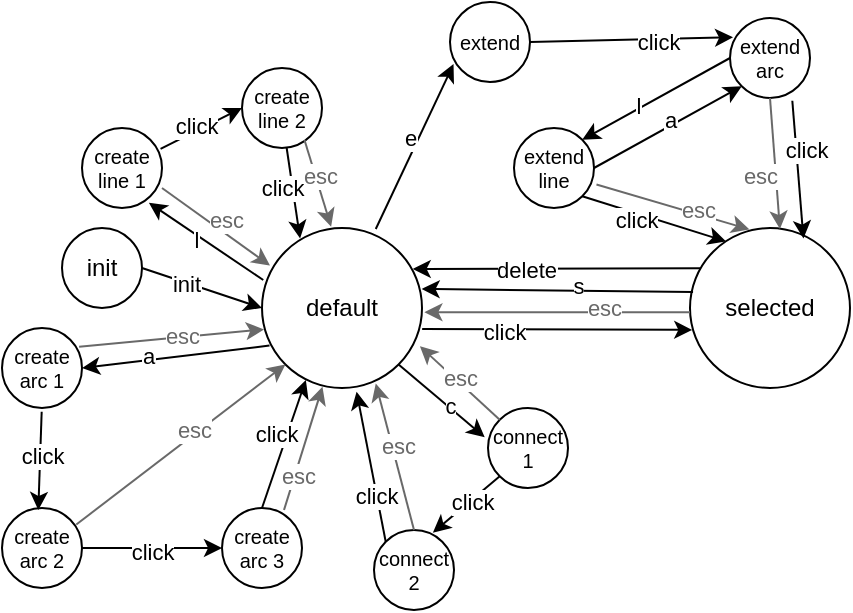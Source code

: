 <mxfile version="20.8.19" type="device"><diagram name="페이지-1" id="P8X3MTgk2YeF2idY-879"><mxGraphModel dx="410" dy="1154" grid="0" gridSize="10" guides="1" tooltips="1" connect="1" arrows="1" fold="1" page="1" pageScale="1" pageWidth="827" pageHeight="1169" math="0" shadow="0"><root><mxCell id="0"/><mxCell id="1" parent="0"/><mxCell id="Wy4BCRka2XQ0IbTexJsx-1" value="default" style="ellipse;whiteSpace=wrap;html=1;aspect=fixed;" parent="1" vertex="1"><mxGeometry x="200" y="520" width="80" height="80" as="geometry"/></mxCell><mxCell id="Wy4BCRka2XQ0IbTexJsx-2" value="selected" style="ellipse;whiteSpace=wrap;html=1;aspect=fixed;" parent="1" vertex="1"><mxGeometry x="414" y="520" width="80" height="80" as="geometry"/></mxCell><mxCell id="Wy4BCRka2XQ0IbTexJsx-3" value="create arc 3" style="ellipse;whiteSpace=wrap;html=1;aspect=fixed;fontSize=10;" parent="1" vertex="1"><mxGeometry x="180" y="660" width="40" height="40" as="geometry"/></mxCell><mxCell id="Wy4BCRka2XQ0IbTexJsx-4" value="init" style="ellipse;whiteSpace=wrap;html=1;aspect=fixed;" parent="1" vertex="1"><mxGeometry x="100" y="520" width="40" height="40" as="geometry"/></mxCell><mxCell id="Wy4BCRka2XQ0IbTexJsx-5" value="" style="endArrow=classic;html=1;rounded=0;exitX=1;exitY=0.5;exitDx=0;exitDy=0;entryX=0;entryY=0.5;entryDx=0;entryDy=0;" parent="1" source="Wy4BCRka2XQ0IbTexJsx-4" target="Wy4BCRka2XQ0IbTexJsx-1" edge="1"><mxGeometry width="50" height="50" relative="1" as="geometry"><mxPoint x="390" y="620" as="sourcePoint"/><mxPoint x="440" y="570" as="targetPoint"/></mxGeometry></mxCell><mxCell id="Wy4BCRka2XQ0IbTexJsx-10" value="init" style="edgeLabel;html=1;align=center;verticalAlign=middle;resizable=0;points=[];" parent="Wy4BCRka2XQ0IbTexJsx-5" vertex="1" connectable="0"><mxGeometry x="0.13" y="1" relative="1" as="geometry"><mxPoint x="-12" y="-3" as="offset"/></mxGeometry></mxCell><mxCell id="Wy4BCRka2XQ0IbTexJsx-6" value="" style="endArrow=classic;html=1;rounded=0;exitX=1.001;exitY=0.631;exitDx=0;exitDy=0;entryX=0.014;entryY=0.637;entryDx=0;entryDy=0;exitPerimeter=0;entryPerimeter=0;" parent="1" source="Wy4BCRka2XQ0IbTexJsx-1" target="Wy4BCRka2XQ0IbTexJsx-2" edge="1"><mxGeometry width="50" height="50" relative="1" as="geometry"><mxPoint x="120" y="570" as="sourcePoint"/><mxPoint x="210" y="570" as="targetPoint"/></mxGeometry></mxCell><mxCell id="Wy4BCRka2XQ0IbTexJsx-9" value="click" style="edgeLabel;html=1;align=center;verticalAlign=middle;resizable=0;points=[];" parent="Wy4BCRka2XQ0IbTexJsx-6" vertex="1" connectable="0"><mxGeometry x="0.152" relative="1" as="geometry"><mxPoint x="-37" y="1" as="offset"/></mxGeometry></mxCell><mxCell id="Wy4BCRka2XQ0IbTexJsx-7" value="" style="endArrow=classic;html=1;rounded=0;exitX=1;exitY=0.5;exitDx=0;exitDy=0;entryX=0;entryY=1;entryDx=0;entryDy=0;" parent="1" source="Wy4BCRka2XQ0IbTexJsx-21" target="Wy4BCRka2XQ0IbTexJsx-63" edge="1"><mxGeometry width="50" height="50" relative="1" as="geometry"><mxPoint x="290" y="570" as="sourcePoint"/><mxPoint x="456" y="453" as="targetPoint"/></mxGeometry></mxCell><mxCell id="Wy4BCRka2XQ0IbTexJsx-8" value="a" style="edgeLabel;html=1;align=center;verticalAlign=middle;resizable=0;points=[];" parent="Wy4BCRka2XQ0IbTexJsx-7" vertex="1" connectable="0"><mxGeometry x="0.16" y="-1" relative="1" as="geometry"><mxPoint x="-6" y="-1" as="offset"/></mxGeometry></mxCell><mxCell id="Wy4BCRka2XQ0IbTexJsx-11" value="create arc 1" style="ellipse;whiteSpace=wrap;html=1;aspect=fixed;fontSize=10;" parent="1" vertex="1"><mxGeometry x="70" y="570" width="40" height="40" as="geometry"/></mxCell><mxCell id="Wy4BCRka2XQ0IbTexJsx-12" value="" style="endArrow=classic;html=1;rounded=0;exitX=0.047;exitY=0.735;exitDx=0;exitDy=0;entryX=1;entryY=0.5;entryDx=0;entryDy=0;exitPerimeter=0;" parent="1" source="Wy4BCRka2XQ0IbTexJsx-1" target="Wy4BCRka2XQ0IbTexJsx-11" edge="1"><mxGeometry width="50" height="50" relative="1" as="geometry"><mxPoint x="450" y="570" as="sourcePoint"/><mxPoint x="530" y="570" as="targetPoint"/></mxGeometry></mxCell><mxCell id="Wy4BCRka2XQ0IbTexJsx-13" value="a" style="edgeLabel;html=1;align=center;verticalAlign=middle;resizable=0;points=[];" parent="Wy4BCRka2XQ0IbTexJsx-12" vertex="1" connectable="0"><mxGeometry x="0.16" y="-1" relative="1" as="geometry"><mxPoint x="-6" y="-1" as="offset"/></mxGeometry></mxCell><mxCell id="Wy4BCRka2XQ0IbTexJsx-14" value="create arc 2" style="ellipse;whiteSpace=wrap;html=1;aspect=fixed;fontSize=10;" parent="1" vertex="1"><mxGeometry x="70" y="660" width="40" height="40" as="geometry"/></mxCell><mxCell id="Wy4BCRka2XQ0IbTexJsx-15" value="" style="endArrow=classic;html=1;rounded=0;exitX=0.496;exitY=1.046;exitDx=0;exitDy=0;entryX=0.454;entryY=0.025;entryDx=0;entryDy=0;entryPerimeter=0;exitPerimeter=0;" parent="1" source="Wy4BCRka2XQ0IbTexJsx-11" target="Wy4BCRka2XQ0IbTexJsx-14" edge="1"><mxGeometry width="50" height="50" relative="1" as="geometry"><mxPoint x="290" y="570" as="sourcePoint"/><mxPoint x="370" y="570" as="targetPoint"/></mxGeometry></mxCell><mxCell id="Wy4BCRka2XQ0IbTexJsx-16" value="click" style="edgeLabel;html=1;align=center;verticalAlign=middle;resizable=0;points=[];" parent="Wy4BCRka2XQ0IbTexJsx-15" vertex="1" connectable="0"><mxGeometry x="0.152" relative="1" as="geometry"><mxPoint x="1" y="-7" as="offset"/></mxGeometry></mxCell><mxCell id="Wy4BCRka2XQ0IbTexJsx-17" value="" style="endArrow=classic;html=1;rounded=0;exitX=1;exitY=0.5;exitDx=0;exitDy=0;entryX=0;entryY=0.5;entryDx=0;entryDy=0;" parent="1" source="Wy4BCRka2XQ0IbTexJsx-14" target="Wy4BCRka2XQ0IbTexJsx-3" edge="1"><mxGeometry width="50" height="50" relative="1" as="geometry"><mxPoint x="270" y="690" as="sourcePoint"/><mxPoint x="310" y="690" as="targetPoint"/></mxGeometry></mxCell><mxCell id="Wy4BCRka2XQ0IbTexJsx-18" value="click" style="edgeLabel;html=1;align=center;verticalAlign=middle;resizable=0;points=[];" parent="Wy4BCRka2XQ0IbTexJsx-17" vertex="1" connectable="0"><mxGeometry x="0.152" relative="1" as="geometry"><mxPoint x="-6" y="2" as="offset"/></mxGeometry></mxCell><mxCell id="Wy4BCRka2XQ0IbTexJsx-19" value="" style="endArrow=classic;html=1;rounded=0;exitX=0.5;exitY=0;exitDx=0;exitDy=0;entryX=0.274;entryY=0.95;entryDx=0;entryDy=0;entryPerimeter=0;" parent="1" source="Wy4BCRka2XQ0IbTexJsx-3" target="Wy4BCRka2XQ0IbTexJsx-1" edge="1"><mxGeometry width="50" height="50" relative="1" as="geometry"><mxPoint x="350" y="690" as="sourcePoint"/><mxPoint x="390" y="690" as="targetPoint"/></mxGeometry></mxCell><mxCell id="Wy4BCRka2XQ0IbTexJsx-20" value="click" style="edgeLabel;html=1;align=center;verticalAlign=middle;resizable=0;points=[];" parent="Wy4BCRka2XQ0IbTexJsx-19" vertex="1" connectable="0"><mxGeometry x="0.152" relative="1" as="geometry"><mxPoint x="-6" as="offset"/></mxGeometry></mxCell><mxCell id="Wy4BCRka2XQ0IbTexJsx-21" value="extend line" style="ellipse;whiteSpace=wrap;html=1;aspect=fixed;fontSize=10;" parent="1" vertex="1"><mxGeometry x="326" y="470" width="40" height="40" as="geometry"/></mxCell><mxCell id="Wy4BCRka2XQ0IbTexJsx-22" value="" style="endArrow=classic;html=1;rounded=0;exitX=0;exitY=0.5;exitDx=0;exitDy=0;entryX=1;entryY=0;entryDx=0;entryDy=0;" parent="1" source="Wy4BCRka2XQ0IbTexJsx-63" target="Wy4BCRka2XQ0IbTexJsx-21" edge="1"><mxGeometry width="50" height="50" relative="1" as="geometry"><mxPoint x="410" y="610" as="sourcePoint"/><mxPoint x="410" y="670" as="targetPoint"/></mxGeometry></mxCell><mxCell id="Wy4BCRka2XQ0IbTexJsx-23" value="l" style="edgeLabel;html=1;align=center;verticalAlign=middle;resizable=0;points=[];" parent="Wy4BCRka2XQ0IbTexJsx-22" vertex="1" connectable="0"><mxGeometry x="0.16" y="-1" relative="1" as="geometry"><mxPoint x="-3" y="1" as="offset"/></mxGeometry></mxCell><mxCell id="Wy4BCRka2XQ0IbTexJsx-24" value="" style="endArrow=classic;html=1;rounded=0;exitX=1;exitY=0.5;exitDx=0;exitDy=0;entryX=0.038;entryY=0.241;entryDx=0;entryDy=0;entryPerimeter=0;" parent="1" source="CQLvAE1P5MdfiDLtQm7z-1" target="Wy4BCRka2XQ0IbTexJsx-63" edge="1"><mxGeometry width="50" height="50" relative="1" as="geometry"><mxPoint x="396" y="676" as="sourcePoint"/><mxPoint x="278" y="598" as="targetPoint"/></mxGeometry></mxCell><mxCell id="Wy4BCRka2XQ0IbTexJsx-25" value="click" style="edgeLabel;html=1;align=center;verticalAlign=middle;resizable=0;points=[];" parent="Wy4BCRka2XQ0IbTexJsx-24" vertex="1" connectable="0"><mxGeometry x="0.152" relative="1" as="geometry"><mxPoint x="5" y="1" as="offset"/></mxGeometry></mxCell><mxCell id="Wy4BCRka2XQ0IbTexJsx-26" value="create line 1" style="ellipse;whiteSpace=wrap;html=1;aspect=fixed;fontSize=10;" parent="1" vertex="1"><mxGeometry x="110" y="470" width="40" height="40" as="geometry"/></mxCell><mxCell id="Wy4BCRka2XQ0IbTexJsx-28" value="create line 2" style="ellipse;whiteSpace=wrap;html=1;aspect=fixed;fontSize=10;" parent="1" vertex="1"><mxGeometry x="190" y="440" width="40" height="40" as="geometry"/></mxCell><mxCell id="Wy4BCRka2XQ0IbTexJsx-29" value="" style="endArrow=classic;html=1;rounded=0;exitX=0.982;exitY=0.261;exitDx=0;exitDy=0;entryX=0;entryY=0.5;entryDx=0;entryDy=0;exitPerimeter=0;" parent="1" source="Wy4BCRka2XQ0IbTexJsx-26" target="Wy4BCRka2XQ0IbTexJsx-28" edge="1"><mxGeometry width="50" height="50" relative="1" as="geometry"><mxPoint x="396" y="484" as="sourcePoint"/><mxPoint x="278" y="542" as="targetPoint"/></mxGeometry></mxCell><mxCell id="Wy4BCRka2XQ0IbTexJsx-30" value="click" style="edgeLabel;html=1;align=center;verticalAlign=middle;resizable=0;points=[];" parent="Wy4BCRka2XQ0IbTexJsx-29" vertex="1" connectable="0"><mxGeometry x="0.152" relative="1" as="geometry"><mxPoint x="-6" as="offset"/></mxGeometry></mxCell><mxCell id="Wy4BCRka2XQ0IbTexJsx-31" value="" style="endArrow=classic;html=1;rounded=0;exitX=0.558;exitY=0.997;exitDx=0;exitDy=0;entryX=0.238;entryY=0.065;entryDx=0;entryDy=0;exitPerimeter=0;entryPerimeter=0;" parent="1" source="Wy4BCRka2XQ0IbTexJsx-28" target="Wy4BCRka2XQ0IbTexJsx-1" edge="1"><mxGeometry width="50" height="50" relative="1" as="geometry"><mxPoint x="396" y="484" as="sourcePoint"/><mxPoint x="278" y="542" as="targetPoint"/></mxGeometry></mxCell><mxCell id="Wy4BCRka2XQ0IbTexJsx-32" value="click" style="edgeLabel;html=1;align=center;verticalAlign=middle;resizable=0;points=[];" parent="Wy4BCRka2XQ0IbTexJsx-31" vertex="1" connectable="0"><mxGeometry x="0.152" relative="1" as="geometry"><mxPoint x="-6" y="-6" as="offset"/></mxGeometry></mxCell><mxCell id="Wy4BCRka2XQ0IbTexJsx-33" value="" style="endArrow=classic;html=1;rounded=0;exitX=0.008;exitY=0.325;exitDx=0;exitDy=0;entryX=0.836;entryY=0.935;entryDx=0;entryDy=0;entryPerimeter=0;exitPerimeter=0;" parent="1" source="Wy4BCRka2XQ0IbTexJsx-1" target="Wy4BCRka2XQ0IbTexJsx-26" edge="1"><mxGeometry width="50" height="50" relative="1" as="geometry"><mxPoint x="410" y="530" as="sourcePoint"/><mxPoint x="410" y="490" as="targetPoint"/></mxGeometry></mxCell><mxCell id="Wy4BCRka2XQ0IbTexJsx-34" value="l" style="edgeLabel;html=1;align=center;verticalAlign=middle;resizable=0;points=[];" parent="Wy4BCRka2XQ0IbTexJsx-33" vertex="1" connectable="0"><mxGeometry x="0.16" y="-1" relative="1" as="geometry"><mxPoint x="-1" y="3" as="offset"/></mxGeometry></mxCell><mxCell id="Wy4BCRka2XQ0IbTexJsx-35" value="" style="endArrow=classic;html=1;rounded=0;exitX=0.019;exitY=0.325;exitDx=0;exitDy=0;entryX=0.998;entryY=0.381;entryDx=0;entryDy=0;entryPerimeter=0;exitPerimeter=0;" parent="1" target="Wy4BCRka2XQ0IbTexJsx-1" edge="1"><mxGeometry width="50" height="50" relative="1" as="geometry"><mxPoint x="415.52" y="552" as="sourcePoint"/><mxPoint x="277.6" y="551.2" as="targetPoint"/></mxGeometry></mxCell><mxCell id="Wy4BCRka2XQ0IbTexJsx-36" value="s" style="edgeLabel;html=1;align=center;verticalAlign=middle;resizable=0;points=[];" parent="Wy4BCRka2XQ0IbTexJsx-35" vertex="1" connectable="0"><mxGeometry x="0.152" relative="1" as="geometry"><mxPoint x="20" y="-2" as="offset"/></mxGeometry></mxCell><mxCell id="Wy4BCRka2XQ0IbTexJsx-37" value="" style="endArrow=classic;html=1;rounded=0;exitX=0;exitY=0.526;exitDx=0;exitDy=0;entryX=1.015;entryY=0.526;entryDx=0;entryDy=0;entryPerimeter=0;exitPerimeter=0;strokeColor=#696969;" parent="1" source="Wy4BCRka2XQ0IbTexJsx-2" target="Wy4BCRka2XQ0IbTexJsx-1" edge="1"><mxGeometry width="50" height="50" relative="1" as="geometry"><mxPoint x="415.92" y="570.2" as="sourcePoint"/><mxPoint x="278" y="569" as="targetPoint"/></mxGeometry></mxCell><mxCell id="Wy4BCRka2XQ0IbTexJsx-38" value="esc" style="edgeLabel;html=1;align=center;verticalAlign=middle;resizable=0;points=[];fontColor=#696969;" parent="Wy4BCRka2XQ0IbTexJsx-37" vertex="1" connectable="0"><mxGeometry x="0.152" relative="1" as="geometry"><mxPoint x="33" y="-2" as="offset"/></mxGeometry></mxCell><mxCell id="Wy4BCRka2XQ0IbTexJsx-39" value="" style="endArrow=classic;html=1;rounded=0;exitX=1;exitY=1;exitDx=0;exitDy=0;entryX=-0.041;entryY=0.366;entryDx=0;entryDy=0;entryPerimeter=0;" parent="1" source="Wy4BCRka2XQ0IbTexJsx-1" target="Wy4BCRka2XQ0IbTexJsx-41" edge="1"><mxGeometry width="50" height="50" relative="1" as="geometry"><mxPoint x="550" y="570" as="sourcePoint"/><mxPoint x="490" y="560" as="targetPoint"/></mxGeometry></mxCell><mxCell id="Wy4BCRka2XQ0IbTexJsx-40" value="c" style="edgeLabel;html=1;align=center;verticalAlign=middle;resizable=0;points=[];labelBorderColor=none;spacingRight=0;" parent="Wy4BCRka2XQ0IbTexJsx-39" vertex="1" connectable="0"><mxGeometry x="0.152" relative="1" as="geometry"><mxPoint x="1" as="offset"/></mxGeometry></mxCell><mxCell id="Wy4BCRka2XQ0IbTexJsx-41" value="connect 1" style="ellipse;whiteSpace=wrap;html=1;aspect=fixed;fontSize=10;" parent="1" vertex="1"><mxGeometry x="313" y="610" width="40" height="40" as="geometry"/></mxCell><mxCell id="Wy4BCRka2XQ0IbTexJsx-43" value="" style="endArrow=classic;html=1;rounded=0;exitX=0;exitY=1;exitDx=0;exitDy=0;entryX=0.735;entryY=0.034;entryDx=0;entryDy=0;entryPerimeter=0;" parent="1" source="Wy4BCRka2XQ0IbTexJsx-41" edge="1" target="CQLvAE1P5MdfiDLtQm7z-6"><mxGeometry width="50" height="50" relative="1" as="geometry"><mxPoint x="320" y="600" as="sourcePoint"/><mxPoint x="323" y="736" as="targetPoint"/></mxGeometry></mxCell><mxCell id="Wy4BCRka2XQ0IbTexJsx-44" value="click" style="edgeLabel;html=1;align=center;verticalAlign=middle;resizable=0;points=[];" parent="Wy4BCRka2XQ0IbTexJsx-43" vertex="1" connectable="0"><mxGeometry x="0.152" relative="1" as="geometry"><mxPoint x="5" y="-4" as="offset"/></mxGeometry></mxCell><mxCell id="Wy4BCRka2XQ0IbTexJsx-45" value="" style="endArrow=classic;html=1;rounded=0;exitX=0.063;exitY=0.252;exitDx=0;exitDy=0;entryX=0.942;entryY=0.231;entryDx=0;entryDy=0;entryPerimeter=0;exitPerimeter=0;" parent="1" source="Wy4BCRka2XQ0IbTexJsx-2" edge="1"><mxGeometry width="50" height="50" relative="1" as="geometry"><mxPoint x="422.32" y="538.56" as="sourcePoint"/><mxPoint x="275.36" y="540.48" as="targetPoint"/></mxGeometry></mxCell><mxCell id="Wy4BCRka2XQ0IbTexJsx-46" value="delete" style="edgeLabel;html=1;align=center;verticalAlign=middle;resizable=0;points=[];" parent="Wy4BCRka2XQ0IbTexJsx-45" vertex="1" connectable="0"><mxGeometry x="0.152" relative="1" as="geometry"><mxPoint x="-4" as="offset"/></mxGeometry></mxCell><mxCell id="Wy4BCRka2XQ0IbTexJsx-47" value="" style="endArrow=classic;html=1;rounded=0;exitX=0;exitY=0;exitDx=0;exitDy=0;entryX=0.987;entryY=0.739;entryDx=0;entryDy=0;entryPerimeter=0;strokeColor=#696969;" parent="1" source="Wy4BCRka2XQ0IbTexJsx-41" target="Wy4BCRka2XQ0IbTexJsx-1" edge="1"><mxGeometry width="50" height="50" relative="1" as="geometry"><mxPoint x="426" y="585" as="sourcePoint"/><mxPoint x="288" y="584" as="targetPoint"/></mxGeometry></mxCell><mxCell id="Wy4BCRka2XQ0IbTexJsx-48" value="esc" style="edgeLabel;html=1;align=center;verticalAlign=middle;resizable=0;points=[];fontColor=#696969;" parent="Wy4BCRka2XQ0IbTexJsx-47" vertex="1" connectable="0"><mxGeometry x="0.152" relative="1" as="geometry"><mxPoint x="3" as="offset"/></mxGeometry></mxCell><mxCell id="Wy4BCRka2XQ0IbTexJsx-49" value="" style="endArrow=classic;html=1;rounded=0;exitX=1.031;exitY=0.706;exitDx=0;exitDy=0;entryX=0.372;entryY=0.009;entryDx=0;entryDy=0;entryPerimeter=0;strokeColor=#696969;exitPerimeter=0;" parent="1" source="Wy4BCRka2XQ0IbTexJsx-21" target="Wy4BCRka2XQ0IbTexJsx-2" edge="1"><mxGeometry width="50" height="50" relative="1" as="geometry"><mxPoint x="426" y="585" as="sourcePoint"/><mxPoint x="288" y="584" as="targetPoint"/></mxGeometry></mxCell><mxCell id="Wy4BCRka2XQ0IbTexJsx-50" value="esc" style="edgeLabel;html=1;align=center;verticalAlign=middle;resizable=0;points=[];fontColor=#696969;" parent="Wy4BCRka2XQ0IbTexJsx-49" vertex="1" connectable="0"><mxGeometry x="0.152" relative="1" as="geometry"><mxPoint x="6" as="offset"/></mxGeometry></mxCell><mxCell id="Wy4BCRka2XQ0IbTexJsx-63" value="extend arc" style="ellipse;whiteSpace=wrap;html=1;aspect=fixed;fontSize=10;" parent="1" vertex="1"><mxGeometry x="434" y="415" width="40" height="40" as="geometry"/></mxCell><mxCell id="Wy4BCRka2XQ0IbTexJsx-64" value="" style="endArrow=classic;html=1;rounded=0;entryX=0.709;entryY=0.066;entryDx=0;entryDy=0;entryPerimeter=0;exitX=0.779;exitY=1.034;exitDx=0;exitDy=0;exitPerimeter=0;" parent="1" source="Wy4BCRka2XQ0IbTexJsx-63" target="Wy4BCRka2XQ0IbTexJsx-2" edge="1"><mxGeometry width="50" height="50" relative="1" as="geometry"><mxPoint x="460.002" y="447.002" as="sourcePoint"/><mxPoint x="466.66" y="523.14" as="targetPoint"/></mxGeometry></mxCell><mxCell id="Wy4BCRka2XQ0IbTexJsx-65" value="click" style="edgeLabel;html=1;align=center;verticalAlign=middle;resizable=0;points=[];" parent="Wy4BCRka2XQ0IbTexJsx-64" vertex="1" connectable="0"><mxGeometry x="0.152" relative="1" as="geometry"><mxPoint x="3" y="-15" as="offset"/></mxGeometry></mxCell><mxCell id="Wy4BCRka2XQ0IbTexJsx-66" value="" style="endArrow=classic;html=1;rounded=0;exitX=0.5;exitY=1;exitDx=0;exitDy=0;entryX=0.562;entryY=0.006;entryDx=0;entryDy=0;strokeColor=#696969;entryPerimeter=0;" parent="1" source="Wy4BCRka2XQ0IbTexJsx-63" target="Wy4BCRka2XQ0IbTexJsx-2" edge="1"><mxGeometry width="50" height="50" relative="1" as="geometry"><mxPoint x="369" y="608" as="sourcePoint"/><mxPoint x="428" y="590" as="targetPoint"/></mxGeometry></mxCell><mxCell id="Wy4BCRka2XQ0IbTexJsx-67" value="esc" style="edgeLabel;html=1;align=center;verticalAlign=middle;resizable=0;points=[];fontColor=#696969;" parent="Wy4BCRka2XQ0IbTexJsx-66" vertex="1" connectable="0"><mxGeometry x="0.152" relative="1" as="geometry"><mxPoint x="-8" y="1" as="offset"/></mxGeometry></mxCell><mxCell id="Wy4BCRka2XQ0IbTexJsx-68" value="" style="endArrow=classic;html=1;rounded=0;exitX=1;exitY=0.75;exitDx=0;exitDy=0;entryX=0.05;entryY=0.235;entryDx=0;entryDy=0;entryPerimeter=0;strokeColor=#696969;exitPerimeter=0;" parent="1" source="Wy4BCRka2XQ0IbTexJsx-26" target="Wy4BCRka2XQ0IbTexJsx-1" edge="1"><mxGeometry width="50" height="50" relative="1" as="geometry"><mxPoint x="150" y="500" as="sourcePoint"/><mxPoint x="262" y="525" as="targetPoint"/></mxGeometry></mxCell><mxCell id="Wy4BCRka2XQ0IbTexJsx-69" value="esc" style="edgeLabel;html=1;align=center;verticalAlign=middle;resizable=0;points=[];fontColor=#696969;" parent="Wy4BCRka2XQ0IbTexJsx-68" vertex="1" connectable="0"><mxGeometry x="0.152" relative="1" as="geometry"><mxPoint y="-7" as="offset"/></mxGeometry></mxCell><mxCell id="Wy4BCRka2XQ0IbTexJsx-70" value="" style="endArrow=classic;html=1;rounded=0;entryX=0.432;entryY=-0.008;entryDx=0;entryDy=0;entryPerimeter=0;strokeColor=#696969;exitX=0.781;exitY=0.9;exitDx=0;exitDy=0;exitPerimeter=0;" parent="1" source="Wy4BCRka2XQ0IbTexJsx-28" target="Wy4BCRka2XQ0IbTexJsx-1" edge="1"><mxGeometry width="50" height="50" relative="1" as="geometry"><mxPoint x="220" y="480" as="sourcePoint"/><mxPoint x="214" y="549" as="targetPoint"/></mxGeometry></mxCell><mxCell id="Wy4BCRka2XQ0IbTexJsx-71" value="esc" style="edgeLabel;html=1;align=center;verticalAlign=middle;resizable=0;points=[];fontColor=#696969;" parent="Wy4BCRka2XQ0IbTexJsx-70" vertex="1" connectable="0"><mxGeometry x="0.152" relative="1" as="geometry"><mxPoint y="-7" as="offset"/></mxGeometry></mxCell><mxCell id="Wy4BCRka2XQ0IbTexJsx-72" value="" style="endArrow=classic;html=1;rounded=0;exitX=0.964;exitY=0.233;exitDx=0;exitDy=0;entryX=0.013;entryY=0.634;entryDx=0;entryDy=0;entryPerimeter=0;strokeColor=#696969;exitPerimeter=0;" parent="1" source="Wy4BCRka2XQ0IbTexJsx-11" target="Wy4BCRka2XQ0IbTexJsx-1" edge="1"><mxGeometry width="50" height="50" relative="1" as="geometry"><mxPoint x="160" y="510" as="sourcePoint"/><mxPoint x="214" y="549" as="targetPoint"/></mxGeometry></mxCell><mxCell id="Wy4BCRka2XQ0IbTexJsx-73" value="esc" style="edgeLabel;html=1;align=center;verticalAlign=middle;resizable=0;points=[];fontColor=#696969;" parent="Wy4BCRka2XQ0IbTexJsx-72" vertex="1" connectable="0"><mxGeometry x="0.152" relative="1" as="geometry"><mxPoint x="-2" y="-1" as="offset"/></mxGeometry></mxCell><mxCell id="Wy4BCRka2XQ0IbTexJsx-74" value="" style="endArrow=classic;html=1;rounded=0;exitX=0.929;exitY=0.206;exitDx=0;exitDy=0;entryX=0;entryY=1;entryDx=0;entryDy=0;strokeColor=#696969;exitPerimeter=0;" parent="1" source="Wy4BCRka2XQ0IbTexJsx-14" target="Wy4BCRka2XQ0IbTexJsx-1" edge="1"><mxGeometry width="50" height="50" relative="1" as="geometry"><mxPoint x="119" y="589" as="sourcePoint"/><mxPoint x="211" y="581" as="targetPoint"/></mxGeometry></mxCell><mxCell id="Wy4BCRka2XQ0IbTexJsx-75" value="esc" style="edgeLabel;html=1;align=center;verticalAlign=middle;resizable=0;points=[];fontColor=#696969;" parent="Wy4BCRka2XQ0IbTexJsx-74" vertex="1" connectable="0"><mxGeometry x="0.152" relative="1" as="geometry"><mxPoint x="-2" y="-1" as="offset"/></mxGeometry></mxCell><mxCell id="Wy4BCRka2XQ0IbTexJsx-76" value="" style="endArrow=classic;html=1;rounded=0;entryX=0.378;entryY=0.992;entryDx=0;entryDy=0;strokeColor=#696969;entryPerimeter=0;" parent="1" target="Wy4BCRka2XQ0IbTexJsx-1" edge="1"><mxGeometry width="50" height="50" relative="1" as="geometry"><mxPoint x="211" y="661" as="sourcePoint"/><mxPoint x="222" y="598" as="targetPoint"/></mxGeometry></mxCell><mxCell id="Wy4BCRka2XQ0IbTexJsx-77" value="esc" style="edgeLabel;html=1;align=center;verticalAlign=middle;resizable=0;points=[];fontColor=#696969;" parent="Wy4BCRka2XQ0IbTexJsx-76" vertex="1" connectable="0"><mxGeometry x="0.152" relative="1" as="geometry"><mxPoint x="-4" y="18" as="offset"/></mxGeometry></mxCell><mxCell id="CQLvAE1P5MdfiDLtQm7z-1" value="extend" style="ellipse;whiteSpace=wrap;html=1;aspect=fixed;fontSize=10;" vertex="1" parent="1"><mxGeometry x="294" y="407" width="40" height="40" as="geometry"/></mxCell><mxCell id="CQLvAE1P5MdfiDLtQm7z-2" value="" style="endArrow=classic;html=1;rounded=0;exitX=0.711;exitY=0.006;exitDx=0;exitDy=0;entryX=0.044;entryY=0.776;entryDx=0;entryDy=0;entryPerimeter=0;exitPerimeter=0;" edge="1" parent="1" source="Wy4BCRka2XQ0IbTexJsx-1" target="CQLvAE1P5MdfiDLtQm7z-1"><mxGeometry width="50" height="50" relative="1" as="geometry"><mxPoint x="376" y="375" as="sourcePoint"/><mxPoint x="278" y="542" as="targetPoint"/></mxGeometry></mxCell><mxCell id="CQLvAE1P5MdfiDLtQm7z-3" value="e" style="edgeLabel;html=1;align=center;verticalAlign=middle;resizable=0;points=[];" vertex="1" connectable="0" parent="CQLvAE1P5MdfiDLtQm7z-2"><mxGeometry x="0.152" relative="1" as="geometry"><mxPoint x="-6" y="2" as="offset"/></mxGeometry></mxCell><mxCell id="CQLvAE1P5MdfiDLtQm7z-4" value="" style="endArrow=classic;html=1;rounded=0;exitX=1;exitY=1;exitDx=0;exitDy=0;entryX=0.226;entryY=0.084;entryDx=0;entryDy=0;entryPerimeter=0;" edge="1" parent="1" source="Wy4BCRka2XQ0IbTexJsx-21" target="Wy4BCRka2XQ0IbTexJsx-2"><mxGeometry width="50" height="50" relative="1" as="geometry"><mxPoint x="348" y="464" as="sourcePoint"/><mxPoint x="381" y="381" as="targetPoint"/></mxGeometry></mxCell><mxCell id="CQLvAE1P5MdfiDLtQm7z-5" value="click" style="edgeLabel;html=1;align=center;verticalAlign=middle;resizable=0;points=[];" vertex="1" connectable="0" parent="CQLvAE1P5MdfiDLtQm7z-4"><mxGeometry x="0.152" relative="1" as="geometry"><mxPoint x="-15" y="-1" as="offset"/></mxGeometry></mxCell><mxCell id="CQLvAE1P5MdfiDLtQm7z-6" value="connect 2" style="ellipse;whiteSpace=wrap;html=1;aspect=fixed;fontSize=10;" vertex="1" parent="1"><mxGeometry x="256" y="671" width="40" height="40" as="geometry"/></mxCell><mxCell id="CQLvAE1P5MdfiDLtQm7z-7" value="" style="endArrow=classic;html=1;rounded=0;exitX=0;exitY=0;exitDx=0;exitDy=0;entryX=0.591;entryY=1.023;entryDx=0;entryDy=0;entryPerimeter=0;" edge="1" parent="1" source="CQLvAE1P5MdfiDLtQm7z-6" target="Wy4BCRka2XQ0IbTexJsx-1"><mxGeometry width="50" height="50" relative="1" as="geometry"><mxPoint x="329" y="654" as="sourcePoint"/><mxPoint x="295" y="682" as="targetPoint"/></mxGeometry></mxCell><mxCell id="CQLvAE1P5MdfiDLtQm7z-8" value="click" style="edgeLabel;html=1;align=center;verticalAlign=middle;resizable=0;points=[];" vertex="1" connectable="0" parent="CQLvAE1P5MdfiDLtQm7z-7"><mxGeometry x="0.152" relative="1" as="geometry"><mxPoint x="3" y="20" as="offset"/></mxGeometry></mxCell><mxCell id="CQLvAE1P5MdfiDLtQm7z-9" value="" style="endArrow=classic;html=1;rounded=0;exitX=0.5;exitY=0;exitDx=0;exitDy=0;entryX=0.711;entryY=0.972;entryDx=0;entryDy=0;entryPerimeter=0;strokeColor=#696969;" edge="1" parent="1" source="CQLvAE1P5MdfiDLtQm7z-6" target="Wy4BCRka2XQ0IbTexJsx-1"><mxGeometry width="50" height="50" relative="1" as="geometry"><mxPoint x="329" y="626" as="sourcePoint"/><mxPoint x="289" y="589" as="targetPoint"/></mxGeometry></mxCell><mxCell id="CQLvAE1P5MdfiDLtQm7z-10" value="esc" style="edgeLabel;html=1;align=center;verticalAlign=middle;resizable=0;points=[];fontColor=#696969;" vertex="1" connectable="0" parent="CQLvAE1P5MdfiDLtQm7z-9"><mxGeometry x="0.152" relative="1" as="geometry"><mxPoint x="3" as="offset"/></mxGeometry></mxCell></root></mxGraphModel></diagram></mxfile>